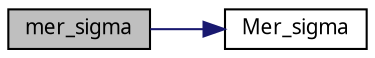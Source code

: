 digraph G
{
  edge [fontname="FreeSans.ttf",fontsize=10,labelfontname="FreeSans.ttf",labelfontsize=10];
  node [fontname="FreeSans.ttf",fontsize=10,shape=record];
  rankdir=LR;
  Node1 [label="mer_sigma",height=0.2,width=0.4,color="black", fillcolor="grey75", style="filled" fontcolor="black"];
  Node1 -> Node2 [color="midnightblue",fontsize=10,style="solid",fontname="FreeSans.ttf"];
  Node2 [label="Mer_sigma",height=0.2,width=0.4,color="black", fillcolor="white", style="filled",URL="$lmer_8c.html#4f3d915ec6f2a85f4737957ddc0db18c",tooltip="Return the REML or ML conditional estimate of sigma, the standard deviation of the..."];
}

